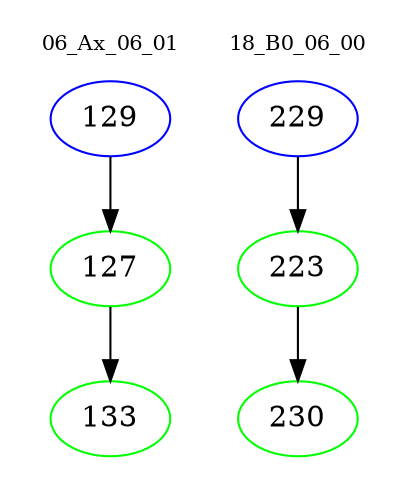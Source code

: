 digraph{
subgraph cluster_0 {
color = white
label = "06_Ax_06_01";
fontsize=10;
T0_129 [label="129", color="blue"]
T0_129 -> T0_127 [color="black"]
T0_127 [label="127", color="green"]
T0_127 -> T0_133 [color="black"]
T0_133 [label="133", color="green"]
}
subgraph cluster_1 {
color = white
label = "18_B0_06_00";
fontsize=10;
T1_229 [label="229", color="blue"]
T1_229 -> T1_223 [color="black"]
T1_223 [label="223", color="green"]
T1_223 -> T1_230 [color="black"]
T1_230 [label="230", color="green"]
}
}
